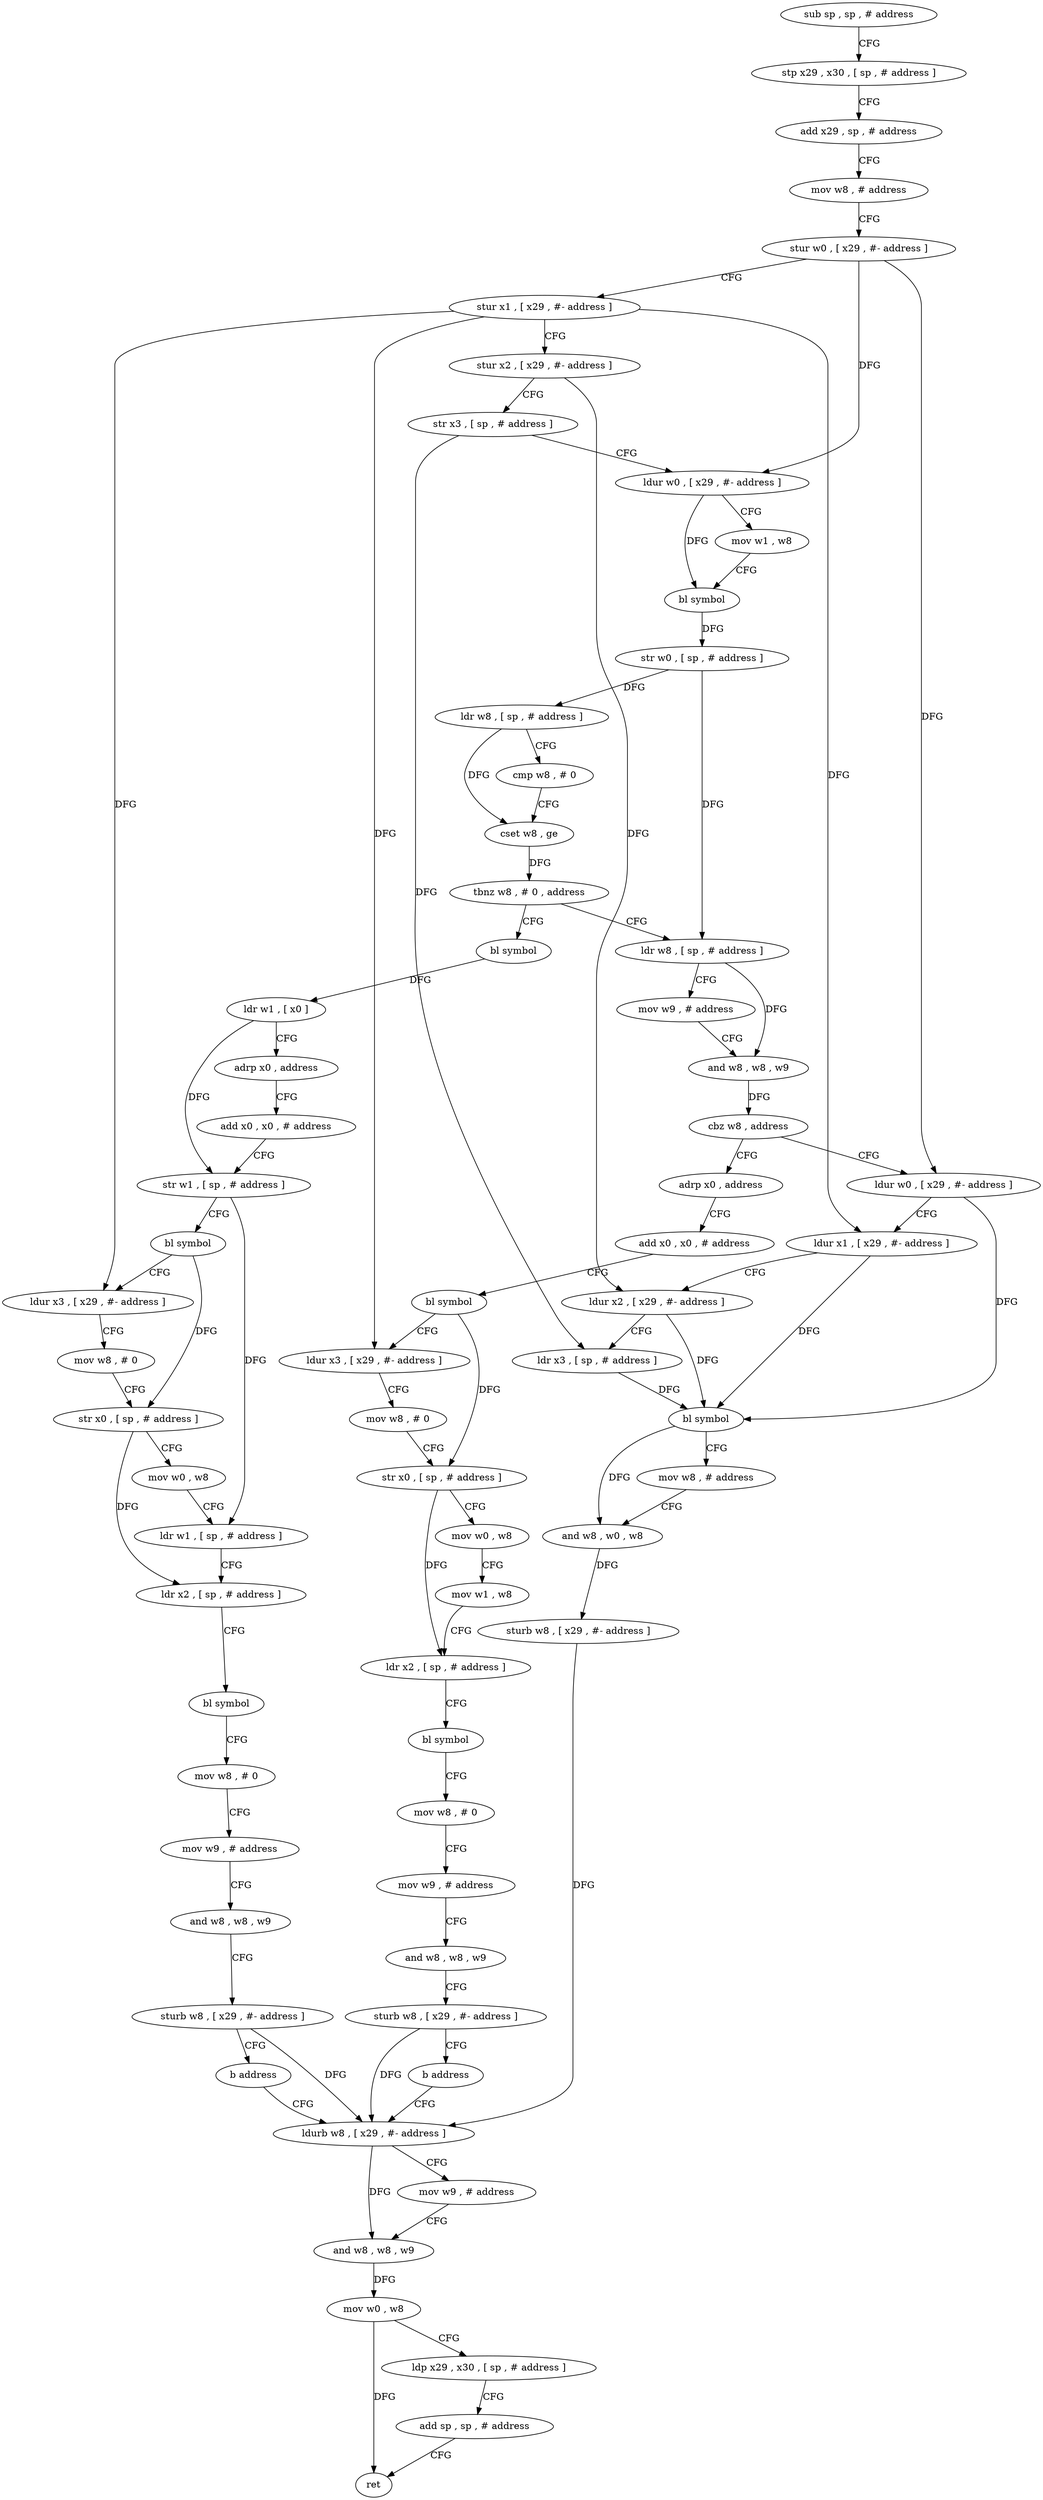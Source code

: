 digraph "func" {
"4204108" [label = "sub sp , sp , # address" ]
"4204112" [label = "stp x29 , x30 , [ sp , # address ]" ]
"4204116" [label = "add x29 , sp , # address" ]
"4204120" [label = "mov w8 , # address" ]
"4204124" [label = "stur w0 , [ x29 , #- address ]" ]
"4204128" [label = "stur x1 , [ x29 , #- address ]" ]
"4204132" [label = "stur x2 , [ x29 , #- address ]" ]
"4204136" [label = "str x3 , [ sp , # address ]" ]
"4204140" [label = "ldur w0 , [ x29 , #- address ]" ]
"4204144" [label = "mov w1 , w8" ]
"4204148" [label = "bl symbol" ]
"4204152" [label = "str w0 , [ sp , # address ]" ]
"4204156" [label = "ldr w8 , [ sp , # address ]" ]
"4204160" [label = "cmp w8 , # 0" ]
"4204164" [label = "cset w8 , ge" ]
"4204168" [label = "tbnz w8 , # 0 , address" ]
"4204244" [label = "ldr w8 , [ sp , # address ]" ]
"4204172" [label = "bl symbol" ]
"4204248" [label = "mov w9 , # address" ]
"4204252" [label = "and w8 , w8 , w9" ]
"4204256" [label = "cbz w8 , address" ]
"4204320" [label = "ldur w0 , [ x29 , #- address ]" ]
"4204260" [label = "adrp x0 , address" ]
"4204176" [label = "ldr w1 , [ x0 ]" ]
"4204180" [label = "adrp x0 , address" ]
"4204184" [label = "add x0 , x0 , # address" ]
"4204188" [label = "str w1 , [ sp , # address ]" ]
"4204192" [label = "bl symbol" ]
"4204196" [label = "ldur x3 , [ x29 , #- address ]" ]
"4204200" [label = "mov w8 , # 0" ]
"4204204" [label = "str x0 , [ sp , # address ]" ]
"4204208" [label = "mov w0 , w8" ]
"4204212" [label = "ldr w1 , [ sp , # address ]" ]
"4204216" [label = "ldr x2 , [ sp , # address ]" ]
"4204220" [label = "bl symbol" ]
"4204224" [label = "mov w8 , # 0" ]
"4204228" [label = "mov w9 , # address" ]
"4204232" [label = "and w8 , w8 , w9" ]
"4204236" [label = "sturb w8 , [ x29 , #- address ]" ]
"4204240" [label = "b address" ]
"4204352" [label = "ldurb w8 , [ x29 , #- address ]" ]
"4204324" [label = "ldur x1 , [ x29 , #- address ]" ]
"4204328" [label = "ldur x2 , [ x29 , #- address ]" ]
"4204332" [label = "ldr x3 , [ sp , # address ]" ]
"4204336" [label = "bl symbol" ]
"4204340" [label = "mov w8 , # address" ]
"4204344" [label = "and w8 , w0 , w8" ]
"4204348" [label = "sturb w8 , [ x29 , #- address ]" ]
"4204264" [label = "add x0 , x0 , # address" ]
"4204268" [label = "bl symbol" ]
"4204272" [label = "ldur x3 , [ x29 , #- address ]" ]
"4204276" [label = "mov w8 , # 0" ]
"4204280" [label = "str x0 , [ sp , # address ]" ]
"4204284" [label = "mov w0 , w8" ]
"4204288" [label = "mov w1 , w8" ]
"4204292" [label = "ldr x2 , [ sp , # address ]" ]
"4204296" [label = "bl symbol" ]
"4204300" [label = "mov w8 , # 0" ]
"4204304" [label = "mov w9 , # address" ]
"4204308" [label = "and w8 , w8 , w9" ]
"4204312" [label = "sturb w8 , [ x29 , #- address ]" ]
"4204316" [label = "b address" ]
"4204356" [label = "mov w9 , # address" ]
"4204360" [label = "and w8 , w8 , w9" ]
"4204364" [label = "mov w0 , w8" ]
"4204368" [label = "ldp x29 , x30 , [ sp , # address ]" ]
"4204372" [label = "add sp , sp , # address" ]
"4204376" [label = "ret" ]
"4204108" -> "4204112" [ label = "CFG" ]
"4204112" -> "4204116" [ label = "CFG" ]
"4204116" -> "4204120" [ label = "CFG" ]
"4204120" -> "4204124" [ label = "CFG" ]
"4204124" -> "4204128" [ label = "CFG" ]
"4204124" -> "4204140" [ label = "DFG" ]
"4204124" -> "4204320" [ label = "DFG" ]
"4204128" -> "4204132" [ label = "CFG" ]
"4204128" -> "4204196" [ label = "DFG" ]
"4204128" -> "4204324" [ label = "DFG" ]
"4204128" -> "4204272" [ label = "DFG" ]
"4204132" -> "4204136" [ label = "CFG" ]
"4204132" -> "4204328" [ label = "DFG" ]
"4204136" -> "4204140" [ label = "CFG" ]
"4204136" -> "4204332" [ label = "DFG" ]
"4204140" -> "4204144" [ label = "CFG" ]
"4204140" -> "4204148" [ label = "DFG" ]
"4204144" -> "4204148" [ label = "CFG" ]
"4204148" -> "4204152" [ label = "DFG" ]
"4204152" -> "4204156" [ label = "DFG" ]
"4204152" -> "4204244" [ label = "DFG" ]
"4204156" -> "4204160" [ label = "CFG" ]
"4204156" -> "4204164" [ label = "DFG" ]
"4204160" -> "4204164" [ label = "CFG" ]
"4204164" -> "4204168" [ label = "DFG" ]
"4204168" -> "4204244" [ label = "CFG" ]
"4204168" -> "4204172" [ label = "CFG" ]
"4204244" -> "4204248" [ label = "CFG" ]
"4204244" -> "4204252" [ label = "DFG" ]
"4204172" -> "4204176" [ label = "DFG" ]
"4204248" -> "4204252" [ label = "CFG" ]
"4204252" -> "4204256" [ label = "DFG" ]
"4204256" -> "4204320" [ label = "CFG" ]
"4204256" -> "4204260" [ label = "CFG" ]
"4204320" -> "4204324" [ label = "CFG" ]
"4204320" -> "4204336" [ label = "DFG" ]
"4204260" -> "4204264" [ label = "CFG" ]
"4204176" -> "4204180" [ label = "CFG" ]
"4204176" -> "4204188" [ label = "DFG" ]
"4204180" -> "4204184" [ label = "CFG" ]
"4204184" -> "4204188" [ label = "CFG" ]
"4204188" -> "4204192" [ label = "CFG" ]
"4204188" -> "4204212" [ label = "DFG" ]
"4204192" -> "4204196" [ label = "CFG" ]
"4204192" -> "4204204" [ label = "DFG" ]
"4204196" -> "4204200" [ label = "CFG" ]
"4204200" -> "4204204" [ label = "CFG" ]
"4204204" -> "4204208" [ label = "CFG" ]
"4204204" -> "4204216" [ label = "DFG" ]
"4204208" -> "4204212" [ label = "CFG" ]
"4204212" -> "4204216" [ label = "CFG" ]
"4204216" -> "4204220" [ label = "CFG" ]
"4204220" -> "4204224" [ label = "CFG" ]
"4204224" -> "4204228" [ label = "CFG" ]
"4204228" -> "4204232" [ label = "CFG" ]
"4204232" -> "4204236" [ label = "CFG" ]
"4204236" -> "4204240" [ label = "CFG" ]
"4204236" -> "4204352" [ label = "DFG" ]
"4204240" -> "4204352" [ label = "CFG" ]
"4204352" -> "4204356" [ label = "CFG" ]
"4204352" -> "4204360" [ label = "DFG" ]
"4204324" -> "4204328" [ label = "CFG" ]
"4204324" -> "4204336" [ label = "DFG" ]
"4204328" -> "4204332" [ label = "CFG" ]
"4204328" -> "4204336" [ label = "DFG" ]
"4204332" -> "4204336" [ label = "DFG" ]
"4204336" -> "4204340" [ label = "CFG" ]
"4204336" -> "4204344" [ label = "DFG" ]
"4204340" -> "4204344" [ label = "CFG" ]
"4204344" -> "4204348" [ label = "DFG" ]
"4204348" -> "4204352" [ label = "DFG" ]
"4204264" -> "4204268" [ label = "CFG" ]
"4204268" -> "4204272" [ label = "CFG" ]
"4204268" -> "4204280" [ label = "DFG" ]
"4204272" -> "4204276" [ label = "CFG" ]
"4204276" -> "4204280" [ label = "CFG" ]
"4204280" -> "4204284" [ label = "CFG" ]
"4204280" -> "4204292" [ label = "DFG" ]
"4204284" -> "4204288" [ label = "CFG" ]
"4204288" -> "4204292" [ label = "CFG" ]
"4204292" -> "4204296" [ label = "CFG" ]
"4204296" -> "4204300" [ label = "CFG" ]
"4204300" -> "4204304" [ label = "CFG" ]
"4204304" -> "4204308" [ label = "CFG" ]
"4204308" -> "4204312" [ label = "CFG" ]
"4204312" -> "4204316" [ label = "CFG" ]
"4204312" -> "4204352" [ label = "DFG" ]
"4204316" -> "4204352" [ label = "CFG" ]
"4204356" -> "4204360" [ label = "CFG" ]
"4204360" -> "4204364" [ label = "DFG" ]
"4204364" -> "4204368" [ label = "CFG" ]
"4204364" -> "4204376" [ label = "DFG" ]
"4204368" -> "4204372" [ label = "CFG" ]
"4204372" -> "4204376" [ label = "CFG" ]
}
